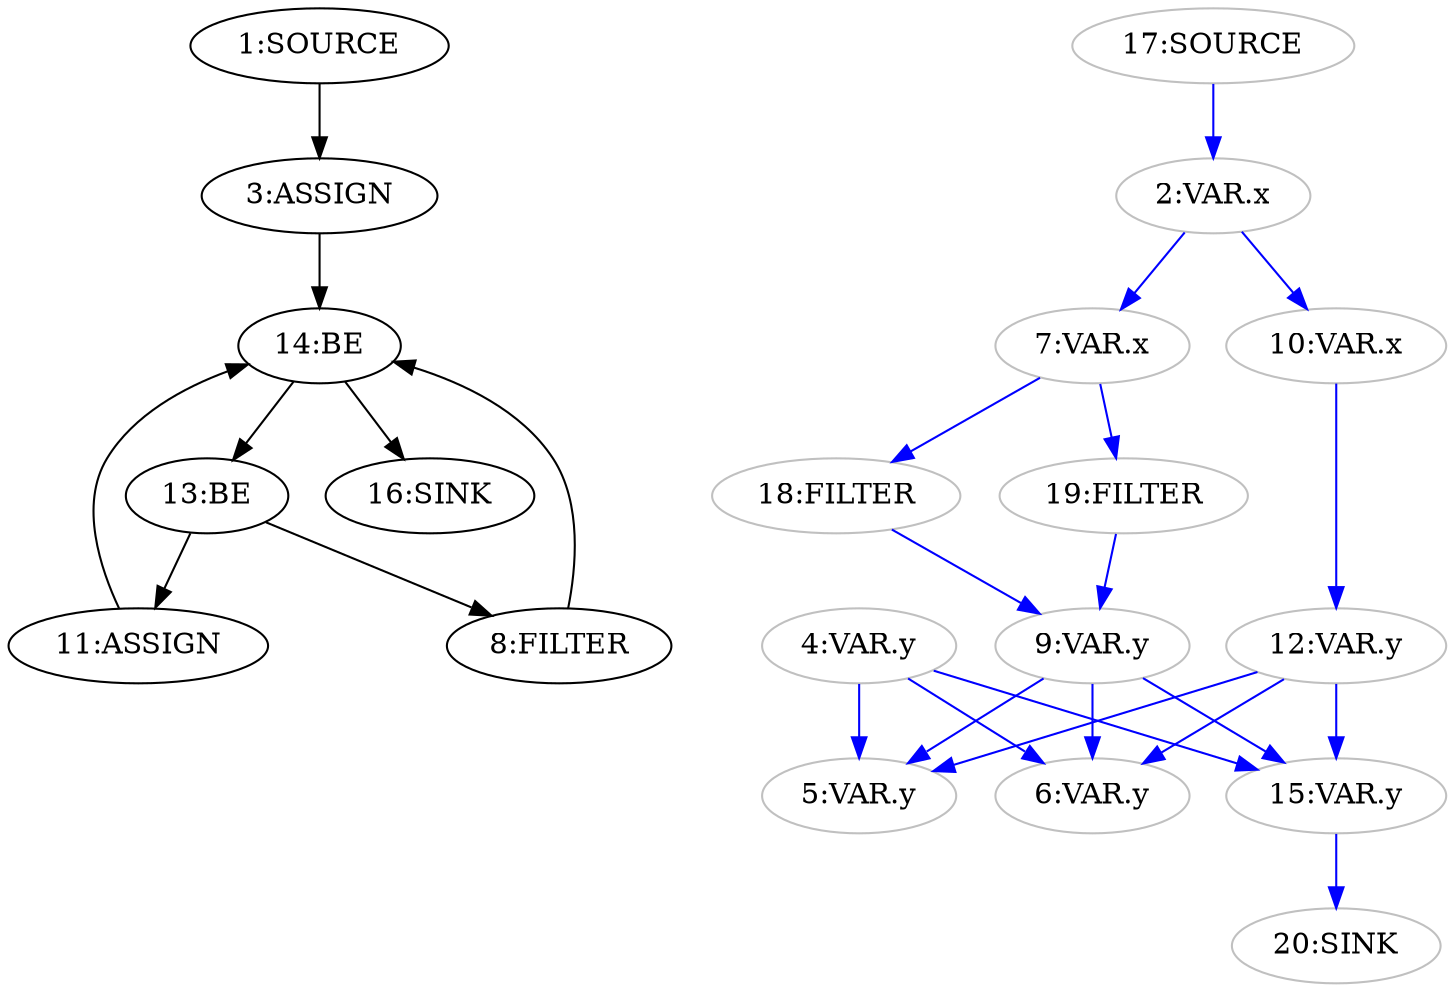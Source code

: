 digraph {
  n3 [label="3:ASSIGN"];
  n11 [label="11:ASSIGN"];
  n14 [label="14:BE"];
  n13 [label="13:BE"];
  n8 [label="8:FILTER"];
  n1 [label="1:SOURCE"];
  n16 [label="16:SINK"];
  n2 [label="2:VAR.x" color="grey"];
  n4 [label="4:VAR.y" color="grey"];
  n5 [label="5:VAR.y" color="grey"];
  n6 [label="6:VAR.y" color="grey"];
  n7 [label="7:VAR.x" color="grey"];
  n9 [label="9:VAR.y" color="grey"];
  n10 [label="10:VAR.x" color="grey"];
  n12 [label="12:VAR.y" color="grey"];
  n15 [label="15:VAR.y" color="grey"];
  n17 [label="17:SOURCE" color="grey"];
  n18 [label="18:FILTER" color="grey"];
  n19 [label="19:FILTER" color="grey"];
  n20 [label="20:SINK" color="grey"];
  n1 -> n3 [color="black"];
  n3 -> n14 [color="black"];
  n8 -> n14 [color="black"];
  n11 -> n14 [color="black"];
  n13 -> n8 [color="black"];
  n13 -> n11 [color="black"];
  n14 -> n13 [color="black"];
  n14 -> n16 [color="black"];
  n2 -> n7 [color="blue"];
  n2 -> n10 [color="blue"];
  n4 -> n5 [color="blue"];
  n4 -> n6 [color="blue"];
  n4 -> n15 [color="blue"];
  n7 -> n18 [color="blue"];
  n7 -> n19 [color="blue"];
  n9 -> n5 [color="blue"];
  n9 -> n6 [color="blue"];
  n9 -> n15 [color="blue"];
  n10 -> n12 [color="blue"];
  n12 -> n5 [color="blue"];
  n12 -> n6 [color="blue"];
  n12 -> n15 [color="blue"];
  n15 -> n20 [color="blue"];
  n17 -> n2 [color="blue"];
  n18 -> n9 [color="blue"];
  n19 -> n9 [color="blue"];
}
